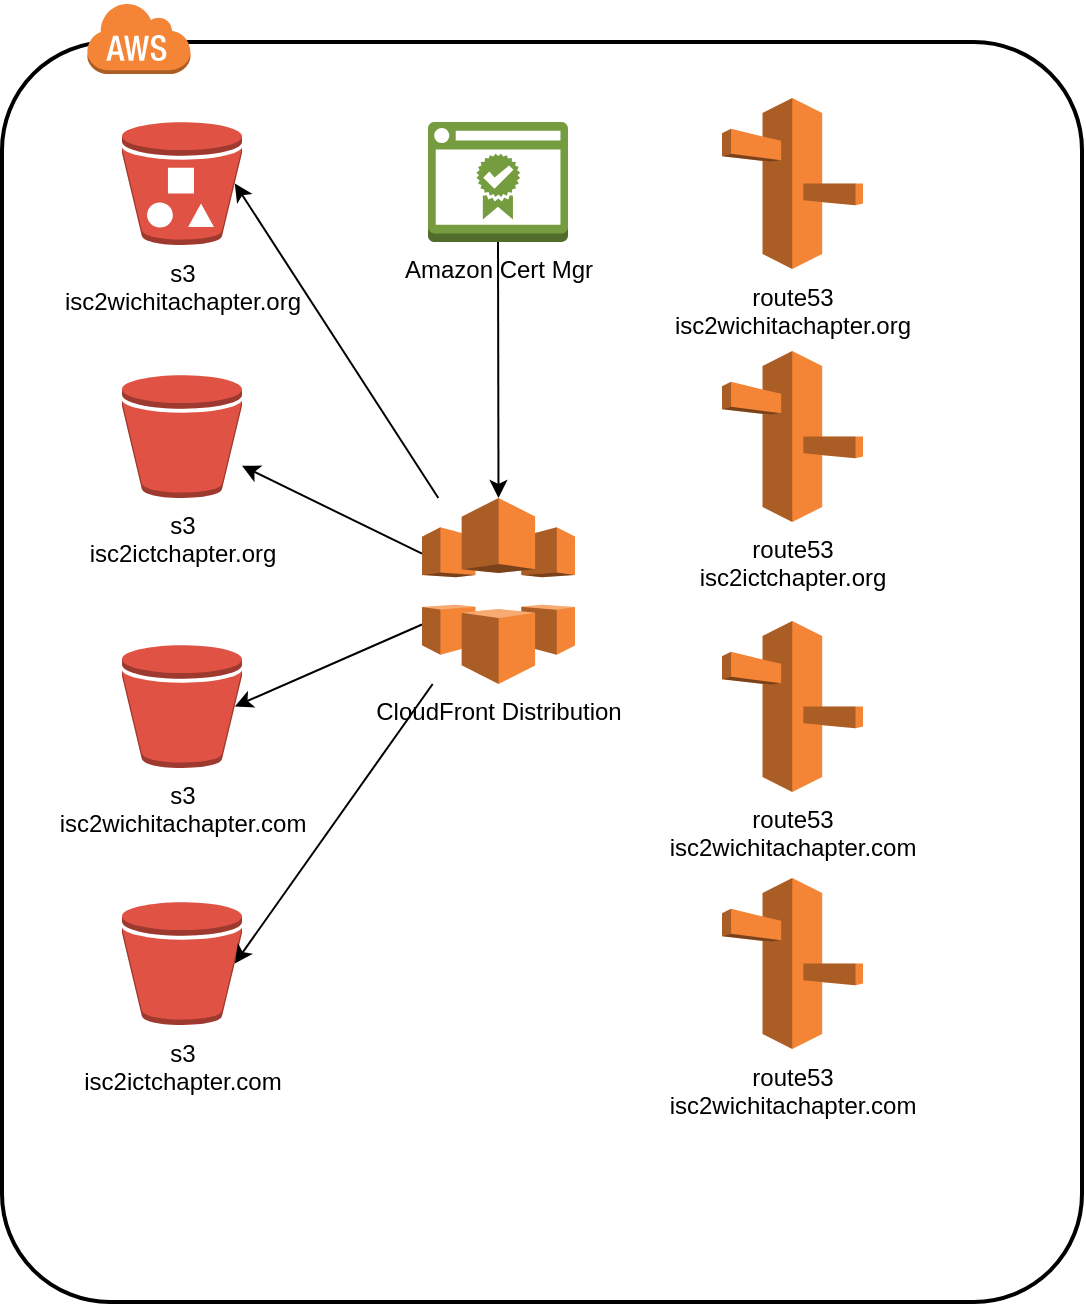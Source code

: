 <mxfile>
    <diagram id="PZ2NIN783vTIhC9EUjWE" name="Page-1">
        <mxGraphModel dx="1086" dy="597" grid="1" gridSize="10" guides="1" tooltips="1" connect="1" arrows="1" fold="1" page="1" pageScale="1" pageWidth="850" pageHeight="1100" math="0" shadow="0">
            <root>
                <mxCell id="0"/>
                <mxCell id="1" parent="0"/>
                <mxCell id="2" value="" style="rounded=1;arcSize=10;dashed=0;strokeWidth=2;" parent="1" vertex="1">
                    <mxGeometry x="30" y="80" width="540" height="630" as="geometry"/>
                </mxCell>
                <mxCell id="3" value="" style="dashed=0;html=1;shape=mxgraph.aws3.cloud;fillColor=#F58536;gradientColor=none;dashed=0;" parent="1" vertex="1">
                    <mxGeometry x="72.25" y="60" width="52" height="36" as="geometry"/>
                </mxCell>
                <mxCell id="4" value="s3&lt;br&gt;isc2wichitachapter.org" style="outlineConnect=0;dashed=0;verticalLabelPosition=bottom;verticalAlign=top;align=center;html=1;shape=mxgraph.aws3.bucket_with_objects;fillColor=#E05243;gradientColor=none;" parent="1" vertex="1">
                    <mxGeometry x="90" y="120" width="60" height="61.5" as="geometry"/>
                </mxCell>
                <mxCell id="5" value="s3&lt;br&gt;isc2ictchapter.org" style="outlineConnect=0;dashed=0;verticalLabelPosition=bottom;verticalAlign=top;align=center;html=1;shape=mxgraph.aws3.bucket;fillColor=#E05243;gradientColor=none;" parent="1" vertex="1">
                    <mxGeometry x="90" y="246.5" width="60" height="61.5" as="geometry"/>
                </mxCell>
                <mxCell id="6" value="s3&lt;br&gt;isc2ictchapter.com" style="outlineConnect=0;dashed=0;verticalLabelPosition=bottom;verticalAlign=top;align=center;html=1;shape=mxgraph.aws3.bucket;fillColor=#E05243;gradientColor=none;" parent="1" vertex="1">
                    <mxGeometry x="90" y="510" width="60" height="61.5" as="geometry"/>
                </mxCell>
                <mxCell id="8" value="s3&lt;br&gt;isc2wichitachapter.com" style="outlineConnect=0;dashed=0;verticalLabelPosition=bottom;verticalAlign=top;align=center;html=1;shape=mxgraph.aws3.bucket;fillColor=#E05243;gradientColor=none;" parent="1" vertex="1">
                    <mxGeometry x="90" y="381.5" width="60" height="61.5" as="geometry"/>
                </mxCell>
                <mxCell id="9" value="route53&lt;br&gt;isc2wichitachapter.org" style="outlineConnect=0;dashed=0;verticalLabelPosition=bottom;verticalAlign=top;align=center;html=1;shape=mxgraph.aws3.route_53;fillColor=#F58536;gradientColor=none;" parent="1" vertex="1">
                    <mxGeometry x="390" y="108" width="70.5" height="85.5" as="geometry"/>
                </mxCell>
                <mxCell id="18" value="" style="edgeStyle=none;html=1;entryX=0.94;entryY=0.5;entryDx=0;entryDy=0;entryPerimeter=0;" parent="1" source="10" target="4" edge="1">
                    <mxGeometry relative="1" as="geometry">
                        <mxPoint x="350" y="354.5" as="targetPoint"/>
                    </mxGeometry>
                </mxCell>
                <mxCell id="19" value="" style="edgeStyle=none;html=1;" parent="1" source="10" target="5" edge="1">
                    <mxGeometry relative="1" as="geometry">
                        <mxPoint x="350" y="354.5" as="targetPoint"/>
                    </mxGeometry>
                </mxCell>
                <mxCell id="20" value="" style="edgeStyle=none;html=1;entryX=0.94;entryY=0.5;entryDx=0;entryDy=0;entryPerimeter=0;" parent="1" source="10" target="8" edge="1">
                    <mxGeometry relative="1" as="geometry">
                        <mxPoint x="350" y="354.5" as="targetPoint"/>
                    </mxGeometry>
                </mxCell>
                <mxCell id="21" value="" style="edgeStyle=none;html=1;entryX=0.94;entryY=0.5;entryDx=0;entryDy=0;entryPerimeter=0;" parent="1" source="10" target="6" edge="1">
                    <mxGeometry relative="1" as="geometry">
                        <mxPoint x="350" y="354.5" as="targetPoint"/>
                    </mxGeometry>
                </mxCell>
                <mxCell id="23" value="" style="edgeStyle=none;html=1;exitX=0.5;exitY=1;exitDx=0;exitDy=0;exitPerimeter=0;entryX=0.5;entryY=0;entryDx=0;entryDy=0;entryPerimeter=0;" parent="1" source="22" target="10" edge="1">
                    <mxGeometry relative="1" as="geometry">
                        <mxPoint x="720" y="190" as="targetPoint"/>
                    </mxGeometry>
                </mxCell>
                <mxCell id="10" value="CloudFront Distribution" style="outlineConnect=0;dashed=0;verticalLabelPosition=bottom;verticalAlign=top;align=center;html=1;shape=mxgraph.aws3.cloudfront;fillColor=#F58536;gradientColor=none;" parent="1" vertex="1">
                    <mxGeometry x="240" y="308" width="76.5" height="93" as="geometry"/>
                </mxCell>
                <mxCell id="12" value="route53&lt;br&gt;isc2ictchapter.org" style="outlineConnect=0;dashed=0;verticalLabelPosition=bottom;verticalAlign=top;align=center;html=1;shape=mxgraph.aws3.route_53;fillColor=#F58536;gradientColor=none;" parent="1" vertex="1">
                    <mxGeometry x="390" y="234.5" width="70.5" height="85.5" as="geometry"/>
                </mxCell>
                <mxCell id="14" value="route53&lt;br&gt;isc2wichitachapter.com" style="outlineConnect=0;dashed=0;verticalLabelPosition=bottom;verticalAlign=top;align=center;html=1;shape=mxgraph.aws3.route_53;fillColor=#F58536;gradientColor=none;" parent="1" vertex="1">
                    <mxGeometry x="390" y="369.5" width="70.5" height="85.5" as="geometry"/>
                </mxCell>
                <mxCell id="16" value="route53&lt;br&gt;isc2wichitachapter.com" style="outlineConnect=0;dashed=0;verticalLabelPosition=bottom;verticalAlign=top;align=center;html=1;shape=mxgraph.aws3.route_53;fillColor=#F58536;gradientColor=none;" parent="1" vertex="1">
                    <mxGeometry x="390" y="498" width="70.5" height="85.5" as="geometry"/>
                </mxCell>
                <mxCell id="22" value="Amazon Cert Mgr" style="outlineConnect=0;dashed=0;verticalLabelPosition=bottom;verticalAlign=top;align=center;html=1;shape=mxgraph.aws3.certificate_manager_2;fillColor=#759C3E;gradientColor=none;" parent="1" vertex="1">
                    <mxGeometry x="243" y="120" width="70" height="60" as="geometry"/>
                </mxCell>
            </root>
        </mxGraphModel>
    </diagram>
</mxfile>